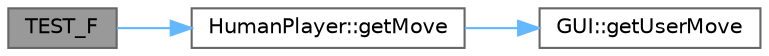 digraph "TEST_F"
{
 // INTERACTIVE_SVG=YES
 // LATEX_PDF_SIZE
  bgcolor="transparent";
  edge [fontname=Helvetica,fontsize=10,labelfontname=Helvetica,labelfontsize=10];
  node [fontname=Helvetica,fontsize=10,shape=box,height=0.2,width=0.4];
  rankdir="LR";
  Node1 [id="Node000001",label="TEST_F",height=0.2,width=0.4,color="gray40", fillcolor="grey60", style="filled", fontcolor="black",tooltip=" "];
  Node1 -> Node2 [id="edge1_Node000001_Node000002",color="steelblue1",style="solid",tooltip=" "];
  Node2 [id="Node000002",label="HumanPlayer::getMove",height=0.2,width=0.4,color="grey40", fillcolor="white", style="filled",URL="$class_human_player.html#a66f9b60ee68cf69ac693aafbec113343",tooltip="Gets the player's move during their turn."];
  Node2 -> Node3 [id="edge2_Node000002_Node000003",color="steelblue1",style="solid",tooltip=" "];
  Node3 [id="Node000003",label="GUI::getUserMove",height=0.2,width=0.4,color="grey40", fillcolor="white", style="filled",URL="$class_g_u_i.html#a90c3a671452b797db9f8ba481c84767c",tooltip="Prompts the user for their move."];
}
